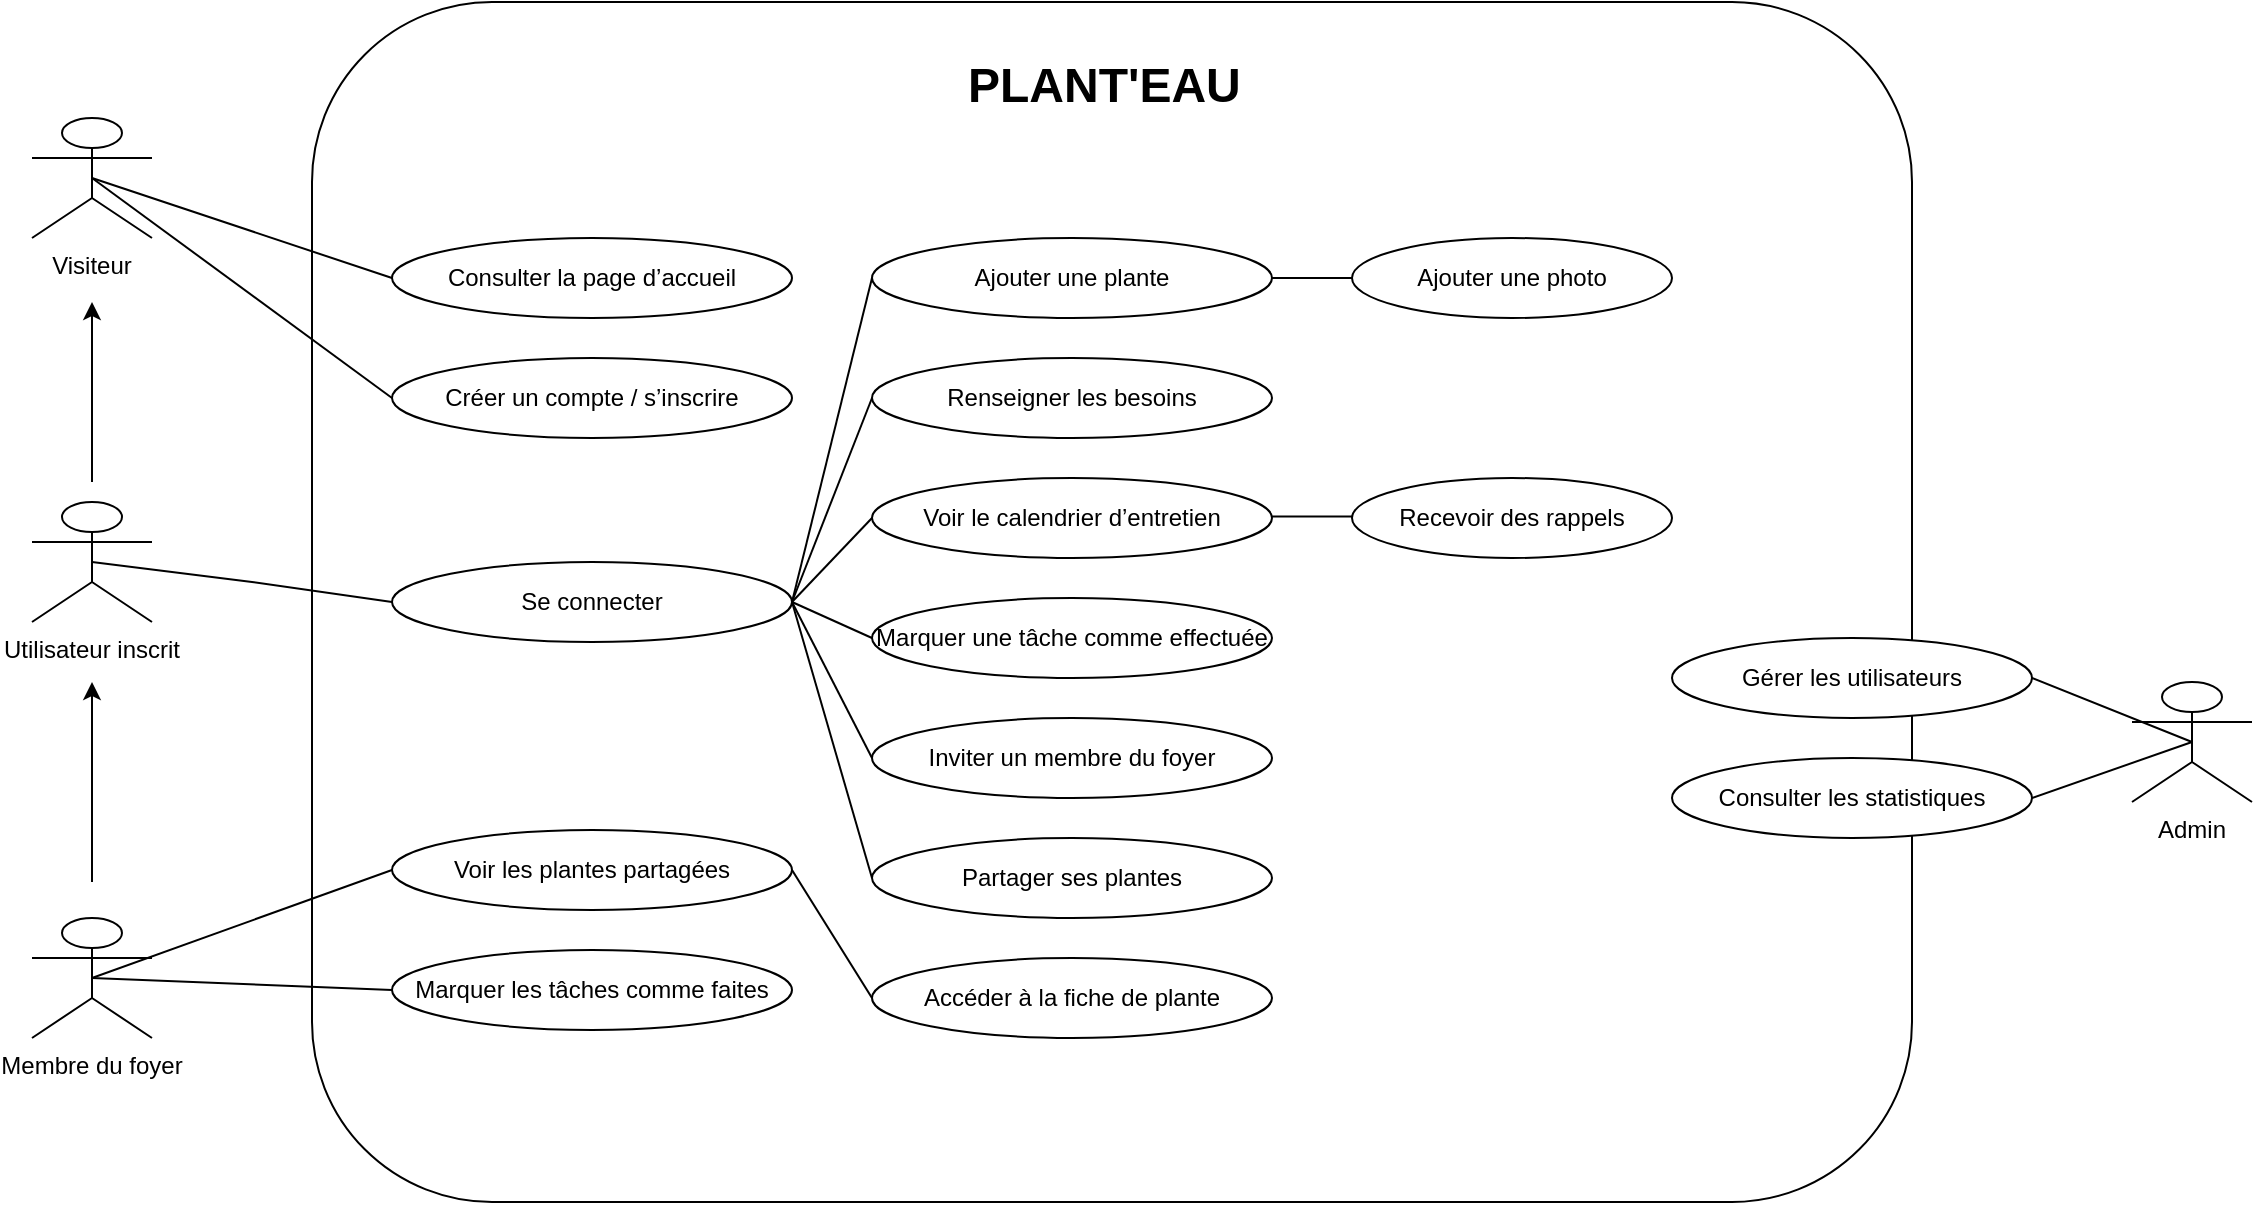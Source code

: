<mxfile version="27.0.5">
  <diagram name="Page-1" id="k360aTAL2uGE9twK1VLX">
    <mxGraphModel dx="1281" dy="527" grid="1" gridSize="10" guides="1" tooltips="1" connect="1" arrows="1" fold="1" page="1" pageScale="1" pageWidth="827" pageHeight="1169" math="0" shadow="0">
      <root>
        <mxCell id="0" />
        <mxCell id="1" parent="0" />
        <mxCell id="LW1JAyIKCnQbQ_jT6jq6-1" value="" style="rounded=1;whiteSpace=wrap;html=1;strokeColor=#000000;fillColor=#FFFFFF;" vertex="1" parent="1">
          <mxGeometry x="300" y="80" width="800" height="600" as="geometry" />
        </mxCell>
        <mxCell id="LW1JAyIKCnQbQ_jT6jq6-2" value="Consulter la page d’accueil" style="ellipse;whiteSpace=wrap;html=1;" vertex="1" parent="LW1JAyIKCnQbQ_jT6jq6-1">
          <mxGeometry x="40" y="118" width="200" height="40" as="geometry" />
        </mxCell>
        <mxCell id="LW1JAyIKCnQbQ_jT6jq6-3" value="Créer un compte / s’inscrire" style="ellipse;whiteSpace=wrap;html=1;" vertex="1" parent="LW1JAyIKCnQbQ_jT6jq6-1">
          <mxGeometry x="40" y="178" width="200" height="40" as="geometry" />
        </mxCell>
        <mxCell id="LW1JAyIKCnQbQ_jT6jq6-4" value="Se connecter" style="ellipse;whiteSpace=wrap;html=1;" vertex="1" parent="LW1JAyIKCnQbQ_jT6jq6-1">
          <mxGeometry x="40" y="280" width="200" height="40" as="geometry" />
        </mxCell>
        <mxCell id="LW1JAyIKCnQbQ_jT6jq6-5" value="Ajouter une plante" style="ellipse;whiteSpace=wrap;html=1;" vertex="1" parent="LW1JAyIKCnQbQ_jT6jq6-1">
          <mxGeometry x="280" y="118" width="200" height="40" as="geometry" />
        </mxCell>
        <mxCell id="LW1JAyIKCnQbQ_jT6jq6-6" value="Renseigner les besoins" style="ellipse;whiteSpace=wrap;html=1;" vertex="1" parent="LW1JAyIKCnQbQ_jT6jq6-1">
          <mxGeometry x="280" y="178" width="200" height="40" as="geometry" />
        </mxCell>
        <mxCell id="LW1JAyIKCnQbQ_jT6jq6-7" value="Voir le calendrier d’entretien" style="ellipse;whiteSpace=wrap;html=1;" vertex="1" parent="LW1JAyIKCnQbQ_jT6jq6-1">
          <mxGeometry x="280" y="238" width="200" height="40" as="geometry" />
        </mxCell>
        <mxCell id="LW1JAyIKCnQbQ_jT6jq6-8" value="Marquer une tâche comme effectuée" style="ellipse;whiteSpace=wrap;html=1;" vertex="1" parent="LW1JAyIKCnQbQ_jT6jq6-1">
          <mxGeometry x="280" y="298" width="200" height="40" as="geometry" />
        </mxCell>
        <mxCell id="LW1JAyIKCnQbQ_jT6jq6-9" value="Ajouter une photo" style="ellipse;whiteSpace=wrap;html=1;" vertex="1" parent="LW1JAyIKCnQbQ_jT6jq6-1">
          <mxGeometry x="520" y="118" width="160" height="40" as="geometry" />
        </mxCell>
        <mxCell id="LW1JAyIKCnQbQ_jT6jq6-10" value="Inviter un membre du foyer" style="ellipse;whiteSpace=wrap;html=1;" vertex="1" parent="LW1JAyIKCnQbQ_jT6jq6-1">
          <mxGeometry x="280" y="358" width="200" height="40" as="geometry" />
        </mxCell>
        <mxCell id="LW1JAyIKCnQbQ_jT6jq6-11" value="Partager ses plantes" style="ellipse;whiteSpace=wrap;html=1;" vertex="1" parent="LW1JAyIKCnQbQ_jT6jq6-1">
          <mxGeometry x="280" y="418" width="200" height="40" as="geometry" />
        </mxCell>
        <mxCell id="LW1JAyIKCnQbQ_jT6jq6-12" value="Recevoir des rappels" style="ellipse;whiteSpace=wrap;html=1;" vertex="1" parent="LW1JAyIKCnQbQ_jT6jq6-1">
          <mxGeometry x="520" y="238" width="160" height="40" as="geometry" />
        </mxCell>
        <mxCell id="LW1JAyIKCnQbQ_jT6jq6-13" value="Accéder à la fiche de plante" style="ellipse;whiteSpace=wrap;html=1;" vertex="1" parent="LW1JAyIKCnQbQ_jT6jq6-1">
          <mxGeometry x="280" y="478" width="200" height="40" as="geometry" />
        </mxCell>
        <mxCell id="LW1JAyIKCnQbQ_jT6jq6-14" value="Voir les plantes partagées" style="ellipse;whiteSpace=wrap;html=1;" vertex="1" parent="LW1JAyIKCnQbQ_jT6jq6-1">
          <mxGeometry x="40" y="414" width="200" height="40" as="geometry" />
        </mxCell>
        <mxCell id="LW1JAyIKCnQbQ_jT6jq6-15" value="Marquer les tâches comme faites" style="ellipse;whiteSpace=wrap;html=1;" vertex="1" parent="LW1JAyIKCnQbQ_jT6jq6-1">
          <mxGeometry x="40" y="474" width="200" height="40" as="geometry" />
        </mxCell>
        <mxCell id="LW1JAyIKCnQbQ_jT6jq6-16" value="Gérer les utilisateurs" style="ellipse;whiteSpace=wrap;html=1;" vertex="1" parent="LW1JAyIKCnQbQ_jT6jq6-1">
          <mxGeometry x="680" y="318" width="180" height="40" as="geometry" />
        </mxCell>
        <mxCell id="LW1JAyIKCnQbQ_jT6jq6-17" value="Consulter les statistiques" style="ellipse;whiteSpace=wrap;html=1;" vertex="1" parent="LW1JAyIKCnQbQ_jT6jq6-1">
          <mxGeometry x="680" y="378" width="180" height="40" as="geometry" />
        </mxCell>
        <mxCell id="LW1JAyIKCnQbQ_jT6jq6-18" value="&lt;div style=&quot;text-align: center;&quot;&gt;&lt;span style=&quot;background-color: transparent; color: light-dark(rgb(0, 0, 0), rgb(255, 255, 255)); font-size: 24px;&quot;&gt;&lt;b&gt;PLANT&#39;EAU&lt;/b&gt;&lt;/span&gt;&lt;/div&gt;" style="text;whiteSpace=wrap;html=1;" vertex="1" parent="LW1JAyIKCnQbQ_jT6jq6-1">
          <mxGeometry x="326" y="21" width="160" height="40" as="geometry" />
        </mxCell>
        <mxCell id="LW1JAyIKCnQbQ_jT6jq6-19" value="" style="endArrow=none;html=1;rounded=0;entryX=0;entryY=0.5;entryDx=0;entryDy=0;exitX=1;exitY=0.5;exitDx=0;exitDy=0;" edge="1" parent="LW1JAyIKCnQbQ_jT6jq6-1" source="LW1JAyIKCnQbQ_jT6jq6-4" target="LW1JAyIKCnQbQ_jT6jq6-5">
          <mxGeometry width="50" height="50" relative="1" as="geometry">
            <mxPoint x="240" y="330" as="sourcePoint" />
            <mxPoint x="390" y="440" as="targetPoint" />
          </mxGeometry>
        </mxCell>
        <mxCell id="LW1JAyIKCnQbQ_jT6jq6-20" value="" style="endArrow=none;html=1;rounded=0;entryX=0;entryY=0.5;entryDx=0;entryDy=0;exitX=1;exitY=0.5;exitDx=0;exitDy=0;" edge="1" parent="LW1JAyIKCnQbQ_jT6jq6-1" source="LW1JAyIKCnQbQ_jT6jq6-4" target="LW1JAyIKCnQbQ_jT6jq6-6">
          <mxGeometry width="50" height="50" relative="1" as="geometry">
            <mxPoint x="250" y="310" as="sourcePoint" />
            <mxPoint x="290" y="148" as="targetPoint" />
          </mxGeometry>
        </mxCell>
        <mxCell id="LW1JAyIKCnQbQ_jT6jq6-21" value="" style="endArrow=none;html=1;rounded=0;entryX=0;entryY=0.5;entryDx=0;entryDy=0;exitX=1;exitY=0.5;exitDx=0;exitDy=0;" edge="1" parent="LW1JAyIKCnQbQ_jT6jq6-1" source="LW1JAyIKCnQbQ_jT6jq6-4" target="LW1JAyIKCnQbQ_jT6jq6-7">
          <mxGeometry width="50" height="50" relative="1" as="geometry">
            <mxPoint x="250" y="310" as="sourcePoint" />
            <mxPoint x="290" y="208" as="targetPoint" />
          </mxGeometry>
        </mxCell>
        <mxCell id="LW1JAyIKCnQbQ_jT6jq6-22" value="" style="endArrow=none;html=1;rounded=0;entryX=0;entryY=0.5;entryDx=0;entryDy=0;exitX=1;exitY=0.5;exitDx=0;exitDy=0;" edge="1" parent="LW1JAyIKCnQbQ_jT6jq6-1" source="LW1JAyIKCnQbQ_jT6jq6-5" target="LW1JAyIKCnQbQ_jT6jq6-9">
          <mxGeometry width="50" height="50" relative="1" as="geometry">
            <mxPoint x="480" y="298" as="sourcePoint" />
            <mxPoint x="520" y="136" as="targetPoint" />
          </mxGeometry>
        </mxCell>
        <mxCell id="LW1JAyIKCnQbQ_jT6jq6-23" value="" style="endArrow=none;html=1;rounded=0;entryX=0;entryY=0.5;entryDx=0;entryDy=0;exitX=1;exitY=0.5;exitDx=0;exitDy=0;" edge="1" parent="LW1JAyIKCnQbQ_jT6jq6-1">
          <mxGeometry width="50" height="50" relative="1" as="geometry">
            <mxPoint x="480" y="257.29" as="sourcePoint" />
            <mxPoint x="520" y="257.29" as="targetPoint" />
          </mxGeometry>
        </mxCell>
        <mxCell id="LW1JAyIKCnQbQ_jT6jq6-24" value="" style="endArrow=none;html=1;rounded=0;entryX=0;entryY=0.5;entryDx=0;entryDy=0;exitX=1;exitY=0.5;exitDx=0;exitDy=0;" edge="1" parent="LW1JAyIKCnQbQ_jT6jq6-1" source="LW1JAyIKCnQbQ_jT6jq6-4" target="LW1JAyIKCnQbQ_jT6jq6-10">
          <mxGeometry width="50" height="50" relative="1" as="geometry">
            <mxPoint x="250" y="310" as="sourcePoint" />
            <mxPoint x="290" y="328" as="targetPoint" />
          </mxGeometry>
        </mxCell>
        <mxCell id="LW1JAyIKCnQbQ_jT6jq6-25" value="" style="endArrow=none;html=1;rounded=0;entryX=0;entryY=0.5;entryDx=0;entryDy=0;exitX=1;exitY=0.5;exitDx=0;exitDy=0;" edge="1" parent="LW1JAyIKCnQbQ_jT6jq6-1" source="LW1JAyIKCnQbQ_jT6jq6-4" target="LW1JAyIKCnQbQ_jT6jq6-11">
          <mxGeometry width="50" height="50" relative="1" as="geometry">
            <mxPoint x="240" y="300" as="sourcePoint" />
            <mxPoint x="270" y="408" as="targetPoint" />
          </mxGeometry>
        </mxCell>
        <mxCell id="LW1JAyIKCnQbQ_jT6jq6-26" value="" style="endArrow=none;html=1;rounded=0;entryX=0;entryY=0.5;entryDx=0;entryDy=0;exitX=1;exitY=0.5;exitDx=0;exitDy=0;" edge="1" parent="LW1JAyIKCnQbQ_jT6jq6-1" source="LW1JAyIKCnQbQ_jT6jq6-14" target="LW1JAyIKCnQbQ_jT6jq6-13">
          <mxGeometry width="50" height="50" relative="1" as="geometry">
            <mxPoint x="250" y="310" as="sourcePoint" />
            <mxPoint x="290" y="448" as="targetPoint" />
          </mxGeometry>
        </mxCell>
        <mxCell id="LW1JAyIKCnQbQ_jT6jq6-27" value="Visiteur" style="shape=umlActor;verticalLabelPosition=bottom;verticalAlign=top;" vertex="1" parent="1">
          <mxGeometry x="160" y="138" width="60" height="60" as="geometry" />
        </mxCell>
        <mxCell id="LW1JAyIKCnQbQ_jT6jq6-28" value="Utilisateur inscrit" style="shape=umlActor;verticalLabelPosition=bottom;verticalAlign=top;" vertex="1" parent="1">
          <mxGeometry x="160" y="330" width="60" height="60" as="geometry" />
        </mxCell>
        <mxCell id="LW1JAyIKCnQbQ_jT6jq6-29" value="Membre du foyer" style="shape=umlActor;verticalLabelPosition=bottom;verticalAlign=top;" vertex="1" parent="1">
          <mxGeometry x="160" y="538" width="60" height="60" as="geometry" />
        </mxCell>
        <mxCell id="LW1JAyIKCnQbQ_jT6jq6-30" value="Admin" style="shape=umlActor;verticalLabelPosition=bottom;verticalAlign=top;" vertex="1" parent="1">
          <mxGeometry x="1210" y="420" width="60" height="60" as="geometry" />
        </mxCell>
        <mxCell id="LW1JAyIKCnQbQ_jT6jq6-31" value="" style="endArrow=classic;html=1;rounded=0;" edge="1" parent="1">
          <mxGeometry width="50" height="50" relative="1" as="geometry">
            <mxPoint x="190" y="320" as="sourcePoint" />
            <mxPoint x="190" y="230" as="targetPoint" />
          </mxGeometry>
        </mxCell>
        <mxCell id="LW1JAyIKCnQbQ_jT6jq6-32" value="" style="endArrow=classic;html=1;rounded=0;" edge="1" parent="1">
          <mxGeometry width="50" height="50" relative="1" as="geometry">
            <mxPoint x="190" y="520" as="sourcePoint" />
            <mxPoint x="190" y="420" as="targetPoint" />
          </mxGeometry>
        </mxCell>
        <mxCell id="LW1JAyIKCnQbQ_jT6jq6-33" value="" style="endArrow=none;html=1;rounded=0;entryX=0;entryY=0.5;entryDx=0;entryDy=0;exitX=0.5;exitY=0.5;exitDx=0;exitDy=0;exitPerimeter=0;" edge="1" parent="1" source="LW1JAyIKCnQbQ_jT6jq6-27" target="LW1JAyIKCnQbQ_jT6jq6-2">
          <mxGeometry width="50" height="50" relative="1" as="geometry">
            <mxPoint x="240" y="200" as="sourcePoint" />
            <mxPoint x="290" y="150" as="targetPoint" />
          </mxGeometry>
        </mxCell>
        <mxCell id="LW1JAyIKCnQbQ_jT6jq6-34" value="" style="endArrow=none;html=1;rounded=0;entryX=0;entryY=0.5;entryDx=0;entryDy=0;exitX=0.5;exitY=0.5;exitDx=0;exitDy=0;exitPerimeter=0;" edge="1" parent="1" source="LW1JAyIKCnQbQ_jT6jq6-27" target="LW1JAyIKCnQbQ_jT6jq6-3">
          <mxGeometry width="50" height="50" relative="1" as="geometry">
            <mxPoint x="240" y="210" as="sourcePoint" />
            <mxPoint x="350" y="228" as="targetPoint" />
          </mxGeometry>
        </mxCell>
        <mxCell id="LW1JAyIKCnQbQ_jT6jq6-35" value="" style="endArrow=none;html=1;rounded=0;entryX=0;entryY=0.5;entryDx=0;entryDy=0;exitX=0.5;exitY=0.5;exitDx=0;exitDy=0;exitPerimeter=0;" edge="1" parent="1" source="LW1JAyIKCnQbQ_jT6jq6-28" target="LW1JAyIKCnQbQ_jT6jq6-4">
          <mxGeometry width="50" height="50" relative="1" as="geometry">
            <mxPoint x="230" y="340" as="sourcePoint" />
            <mxPoint x="330" y="358" as="targetPoint" />
            <Array as="points">
              <mxPoint x="270" y="370" />
            </Array>
          </mxGeometry>
        </mxCell>
        <mxCell id="LW1JAyIKCnQbQ_jT6jq6-36" value="" style="endArrow=none;html=1;rounded=0;entryX=0;entryY=0.5;entryDx=0;entryDy=0;exitX=0.5;exitY=0.5;exitDx=0;exitDy=0;exitPerimeter=0;" edge="1" parent="1" source="LW1JAyIKCnQbQ_jT6jq6-29" target="LW1JAyIKCnQbQ_jT6jq6-14">
          <mxGeometry width="50" height="50" relative="1" as="geometry">
            <mxPoint x="190" y="565" as="sourcePoint" />
            <mxPoint x="336" y="530" as="targetPoint" />
          </mxGeometry>
        </mxCell>
        <mxCell id="LW1JAyIKCnQbQ_jT6jq6-37" value="" style="endArrow=none;html=1;rounded=0;entryX=0;entryY=0.5;entryDx=0;entryDy=0;exitX=0.5;exitY=0.5;exitDx=0;exitDy=0;exitPerimeter=0;" edge="1" parent="1" source="LW1JAyIKCnQbQ_jT6jq6-29" target="LW1JAyIKCnQbQ_jT6jq6-15">
          <mxGeometry width="50" height="50" relative="1" as="geometry">
            <mxPoint x="220" y="573" as="sourcePoint" />
            <mxPoint x="366" y="538" as="targetPoint" />
          </mxGeometry>
        </mxCell>
        <mxCell id="LW1JAyIKCnQbQ_jT6jq6-38" value="" style="endArrow=none;html=1;rounded=0;entryX=0;entryY=0.5;entryDx=0;entryDy=0;" edge="1" parent="1" target="LW1JAyIKCnQbQ_jT6jq6-8">
          <mxGeometry width="50" height="50" relative="1" as="geometry">
            <mxPoint x="540" y="380" as="sourcePoint" />
            <mxPoint x="590" y="348" as="targetPoint" />
          </mxGeometry>
        </mxCell>
        <mxCell id="LW1JAyIKCnQbQ_jT6jq6-39" value="" style="endArrow=none;html=1;rounded=0;entryX=0.5;entryY=0.5;entryDx=0;entryDy=0;exitX=1;exitY=0.5;exitDx=0;exitDy=0;entryPerimeter=0;" edge="1" parent="1" source="LW1JAyIKCnQbQ_jT6jq6-16" target="LW1JAyIKCnQbQ_jT6jq6-30">
          <mxGeometry width="50" height="50" relative="1" as="geometry">
            <mxPoint x="1165" y="377" as="sourcePoint" />
            <mxPoint x="1315" y="383" as="targetPoint" />
          </mxGeometry>
        </mxCell>
        <mxCell id="LW1JAyIKCnQbQ_jT6jq6-40" value="" style="endArrow=none;html=1;rounded=0;entryX=0.5;entryY=0.5;entryDx=0;entryDy=0;entryPerimeter=0;exitX=1;exitY=0.5;exitDx=0;exitDy=0;" edge="1" parent="1" source="LW1JAyIKCnQbQ_jT6jq6-17" target="LW1JAyIKCnQbQ_jT6jq6-30">
          <mxGeometry width="50" height="50" relative="1" as="geometry">
            <mxPoint x="1180" y="430" as="sourcePoint" />
            <mxPoint x="1250" y="460" as="targetPoint" />
          </mxGeometry>
        </mxCell>
      </root>
    </mxGraphModel>
  </diagram>
</mxfile>
